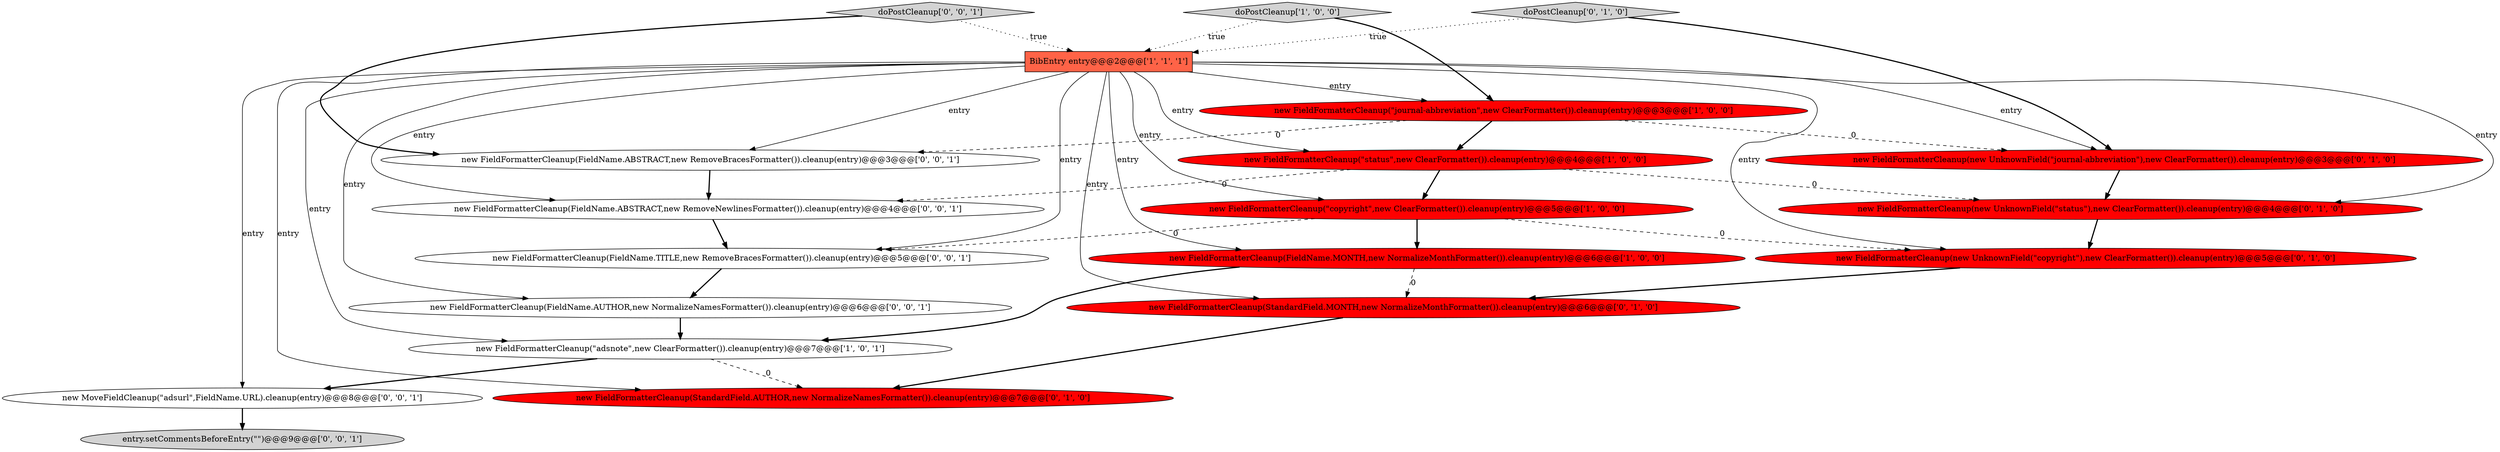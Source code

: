 digraph {
3 [style = filled, label = "new FieldFormatterCleanup(\"copyright\",new ClearFormatter()).cleanup(entry)@@@5@@@['1', '0', '0']", fillcolor = red, shape = ellipse image = "AAA1AAABBB1BBB"];
13 [style = filled, label = "new FieldFormatterCleanup(FieldName.ABSTRACT,new RemoveNewlinesFormatter()).cleanup(entry)@@@4@@@['0', '0', '1']", fillcolor = white, shape = ellipse image = "AAA0AAABBB3BBB"];
5 [style = filled, label = "new FieldFormatterCleanup(\"journal-abbreviation\",new ClearFormatter()).cleanup(entry)@@@3@@@['1', '0', '0']", fillcolor = red, shape = ellipse image = "AAA1AAABBB1BBB"];
1 [style = filled, label = "doPostCleanup['1', '0', '0']", fillcolor = lightgray, shape = diamond image = "AAA0AAABBB1BBB"];
19 [style = filled, label = "entry.setCommentsBeforeEntry(\"\")@@@9@@@['0', '0', '1']", fillcolor = lightgray, shape = ellipse image = "AAA0AAABBB3BBB"];
2 [style = filled, label = "new FieldFormatterCleanup(\"status\",new ClearFormatter()).cleanup(entry)@@@4@@@['1', '0', '0']", fillcolor = red, shape = ellipse image = "AAA1AAABBB1BBB"];
18 [style = filled, label = "new FieldFormatterCleanup(FieldName.ABSTRACT,new RemoveBracesFormatter()).cleanup(entry)@@@3@@@['0', '0', '1']", fillcolor = white, shape = ellipse image = "AAA0AAABBB3BBB"];
10 [style = filled, label = "doPostCleanup['0', '1', '0']", fillcolor = lightgray, shape = diamond image = "AAA0AAABBB2BBB"];
17 [style = filled, label = "new FieldFormatterCleanup(FieldName.TITLE,new RemoveBracesFormatter()).cleanup(entry)@@@5@@@['0', '0', '1']", fillcolor = white, shape = ellipse image = "AAA0AAABBB3BBB"];
12 [style = filled, label = "new FieldFormatterCleanup(StandardField.MONTH,new NormalizeMonthFormatter()).cleanup(entry)@@@6@@@['0', '1', '0']", fillcolor = red, shape = ellipse image = "AAA1AAABBB2BBB"];
0 [style = filled, label = "new FieldFormatterCleanup(FieldName.MONTH,new NormalizeMonthFormatter()).cleanup(entry)@@@6@@@['1', '0', '0']", fillcolor = red, shape = ellipse image = "AAA1AAABBB1BBB"];
14 [style = filled, label = "new FieldFormatterCleanup(FieldName.AUTHOR,new NormalizeNamesFormatter()).cleanup(entry)@@@6@@@['0', '0', '1']", fillcolor = white, shape = ellipse image = "AAA0AAABBB3BBB"];
15 [style = filled, label = "new MoveFieldCleanup(\"adsurl\",FieldName.URL).cleanup(entry)@@@8@@@['0', '0', '1']", fillcolor = white, shape = ellipse image = "AAA0AAABBB3BBB"];
16 [style = filled, label = "doPostCleanup['0', '0', '1']", fillcolor = lightgray, shape = diamond image = "AAA0AAABBB3BBB"];
11 [style = filled, label = "new FieldFormatterCleanup(new UnknownField(\"status\"),new ClearFormatter()).cleanup(entry)@@@4@@@['0', '1', '0']", fillcolor = red, shape = ellipse image = "AAA1AAABBB2BBB"];
8 [style = filled, label = "new FieldFormatterCleanup(StandardField.AUTHOR,new NormalizeNamesFormatter()).cleanup(entry)@@@7@@@['0', '1', '0']", fillcolor = red, shape = ellipse image = "AAA1AAABBB2BBB"];
4 [style = filled, label = "new FieldFormatterCleanup(\"adsnote\",new ClearFormatter()).cleanup(entry)@@@7@@@['1', '0', '1']", fillcolor = white, shape = ellipse image = "AAA0AAABBB1BBB"];
9 [style = filled, label = "new FieldFormatterCleanup(new UnknownField(\"journal-abbreviation\"),new ClearFormatter()).cleanup(entry)@@@3@@@['0', '1', '0']", fillcolor = red, shape = ellipse image = "AAA1AAABBB2BBB"];
6 [style = filled, label = "BibEntry entry@@@2@@@['1', '1', '1']", fillcolor = tomato, shape = box image = "AAA0AAABBB1BBB"];
7 [style = filled, label = "new FieldFormatterCleanup(new UnknownField(\"copyright\"),new ClearFormatter()).cleanup(entry)@@@5@@@['0', '1', '0']", fillcolor = red, shape = ellipse image = "AAA1AAABBB2BBB"];
1->5 [style = bold, label=""];
6->8 [style = solid, label="entry"];
6->15 [style = solid, label="entry"];
10->6 [style = dotted, label="true"];
6->13 [style = solid, label="entry"];
6->18 [style = solid, label="entry"];
16->18 [style = bold, label=""];
3->17 [style = dashed, label="0"];
9->11 [style = bold, label=""];
7->12 [style = bold, label=""];
3->7 [style = dashed, label="0"];
2->3 [style = bold, label=""];
4->15 [style = bold, label=""];
5->9 [style = dashed, label="0"];
6->2 [style = solid, label="entry"];
6->12 [style = solid, label="entry"];
0->12 [style = dashed, label="0"];
15->19 [style = bold, label=""];
5->18 [style = dashed, label="0"];
3->0 [style = bold, label=""];
6->3 [style = solid, label="entry"];
6->5 [style = solid, label="entry"];
5->2 [style = bold, label=""];
13->17 [style = bold, label=""];
6->17 [style = solid, label="entry"];
0->4 [style = bold, label=""];
17->14 [style = bold, label=""];
12->8 [style = bold, label=""];
2->13 [style = dashed, label="0"];
4->8 [style = dashed, label="0"];
18->13 [style = bold, label=""];
6->14 [style = solid, label="entry"];
2->11 [style = dashed, label="0"];
6->0 [style = solid, label="entry"];
1->6 [style = dotted, label="true"];
10->9 [style = bold, label=""];
6->4 [style = solid, label="entry"];
6->11 [style = solid, label="entry"];
6->9 [style = solid, label="entry"];
6->7 [style = solid, label="entry"];
11->7 [style = bold, label=""];
16->6 [style = dotted, label="true"];
14->4 [style = bold, label=""];
}
